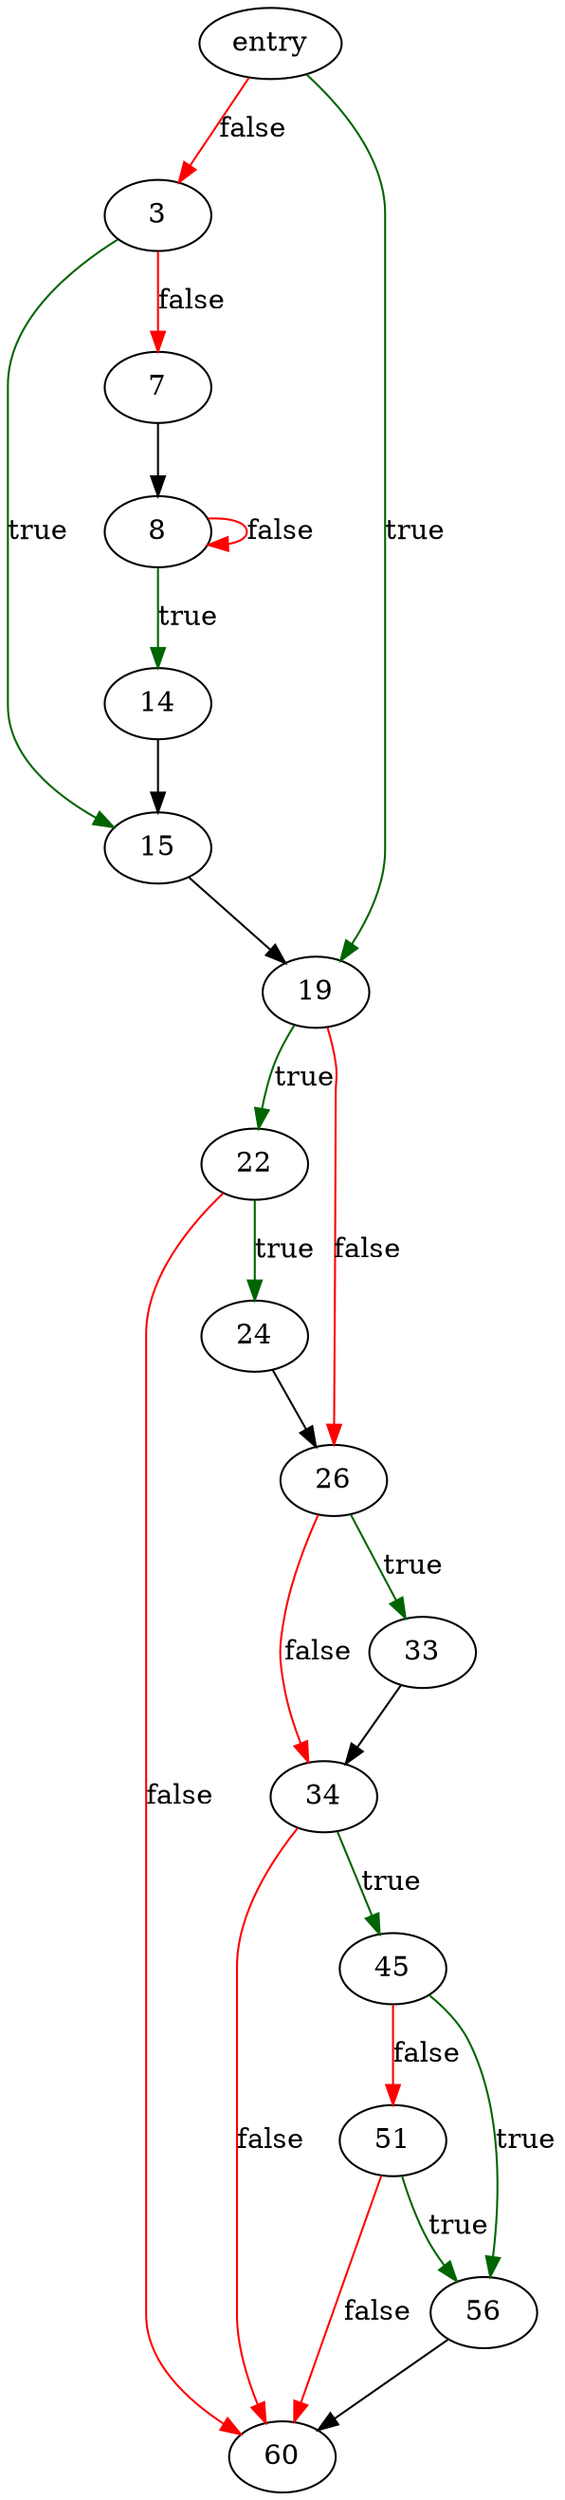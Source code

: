 digraph "remove_line" {
	// Node definitions.
	0 [label=entry];
	3;
	7;
	8;
	14;
	15;
	19;
	22;
	24;
	26;
	33;
	34;
	45;
	51;
	56;
	60;

	// Edge definitions.
	0 -> 3 [
		color=red
		label=false
	];
	0 -> 19 [
		color=darkgreen
		label=true
	];
	3 -> 7 [
		color=red
		label=false
	];
	3 -> 15 [
		color=darkgreen
		label=true
	];
	7 -> 8;
	8 -> 8 [
		color=red
		label=false
	];
	8 -> 14 [
		color=darkgreen
		label=true
	];
	14 -> 15;
	15 -> 19;
	19 -> 22 [
		color=darkgreen
		label=true
	];
	19 -> 26 [
		color=red
		label=false
	];
	22 -> 24 [
		color=darkgreen
		label=true
	];
	22 -> 60 [
		color=red
		label=false
	];
	24 -> 26;
	26 -> 33 [
		color=darkgreen
		label=true
	];
	26 -> 34 [
		color=red
		label=false
	];
	33 -> 34;
	34 -> 45 [
		color=darkgreen
		label=true
	];
	34 -> 60 [
		color=red
		label=false
	];
	45 -> 51 [
		color=red
		label=false
	];
	45 -> 56 [
		color=darkgreen
		label=true
	];
	51 -> 56 [
		color=darkgreen
		label=true
	];
	51 -> 60 [
		color=red
		label=false
	];
	56 -> 60;
}